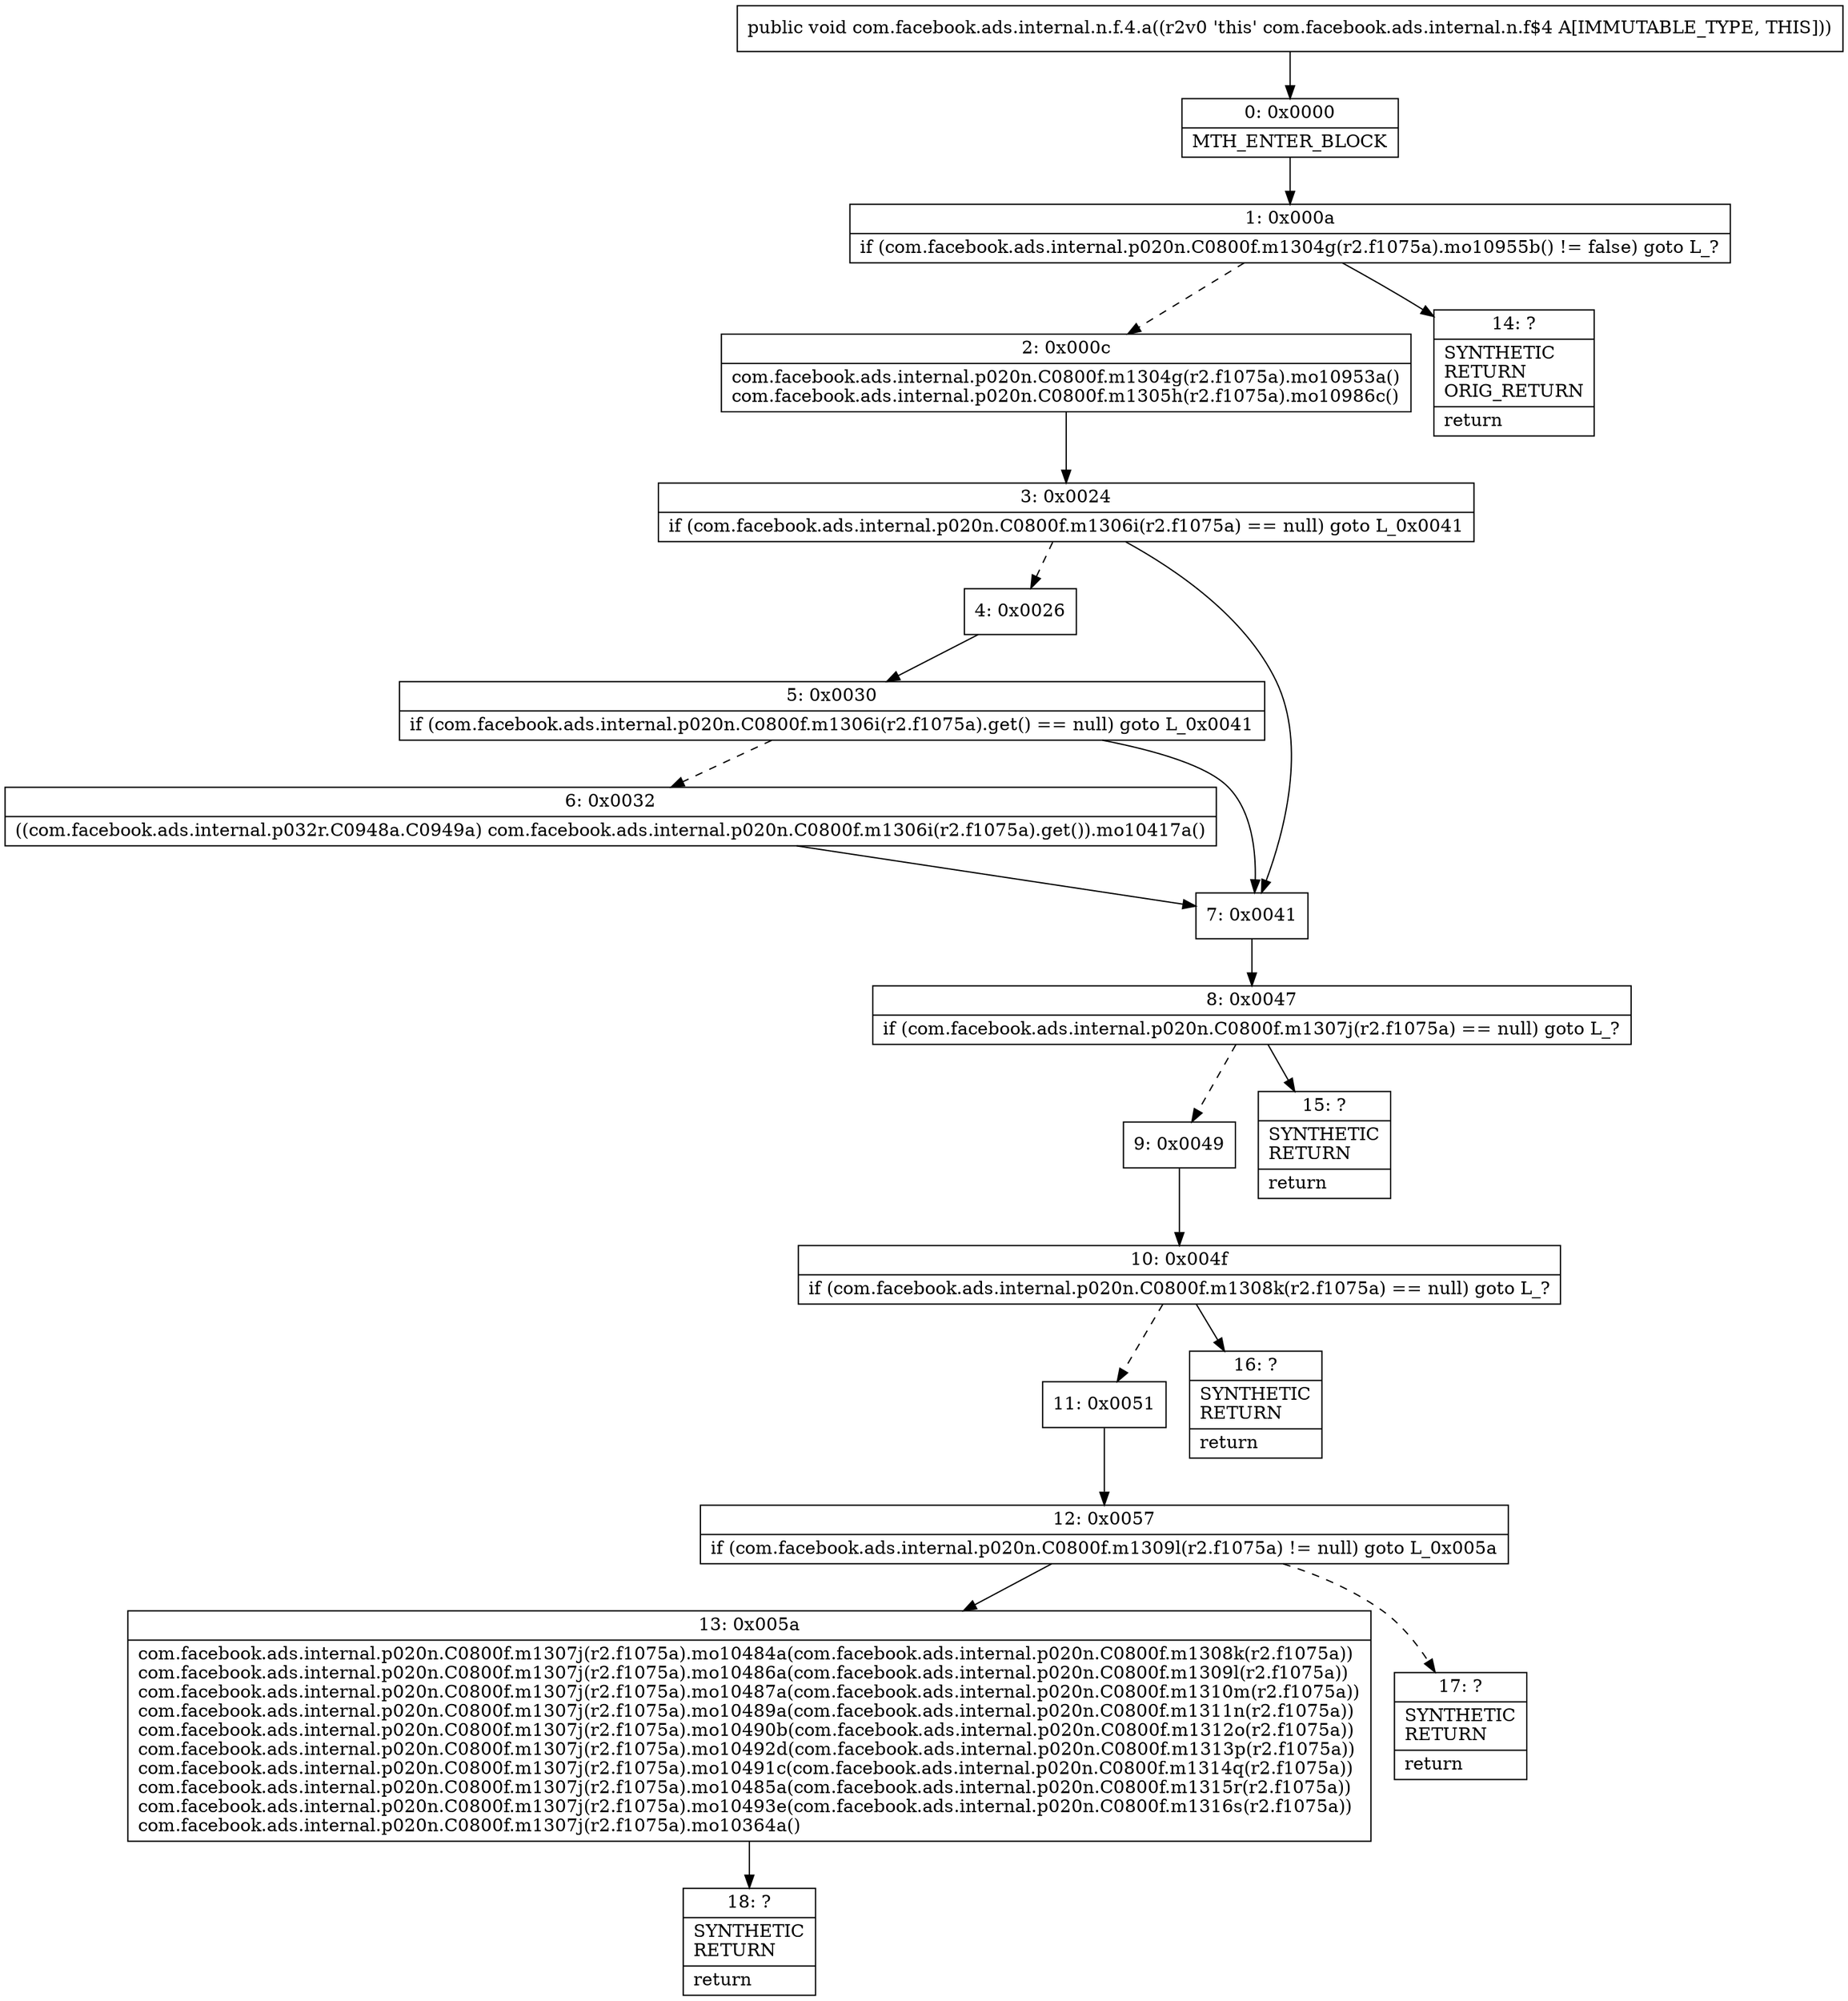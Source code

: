 digraph "CFG forcom.facebook.ads.internal.n.f.4.a()V" {
Node_0 [shape=record,label="{0\:\ 0x0000|MTH_ENTER_BLOCK\l}"];
Node_1 [shape=record,label="{1\:\ 0x000a|if (com.facebook.ads.internal.p020n.C0800f.m1304g(r2.f1075a).mo10955b() != false) goto L_?\l}"];
Node_2 [shape=record,label="{2\:\ 0x000c|com.facebook.ads.internal.p020n.C0800f.m1304g(r2.f1075a).mo10953a()\lcom.facebook.ads.internal.p020n.C0800f.m1305h(r2.f1075a).mo10986c()\l}"];
Node_3 [shape=record,label="{3\:\ 0x0024|if (com.facebook.ads.internal.p020n.C0800f.m1306i(r2.f1075a) == null) goto L_0x0041\l}"];
Node_4 [shape=record,label="{4\:\ 0x0026}"];
Node_5 [shape=record,label="{5\:\ 0x0030|if (com.facebook.ads.internal.p020n.C0800f.m1306i(r2.f1075a).get() == null) goto L_0x0041\l}"];
Node_6 [shape=record,label="{6\:\ 0x0032|((com.facebook.ads.internal.p032r.C0948a.C0949a) com.facebook.ads.internal.p020n.C0800f.m1306i(r2.f1075a).get()).mo10417a()\l}"];
Node_7 [shape=record,label="{7\:\ 0x0041}"];
Node_8 [shape=record,label="{8\:\ 0x0047|if (com.facebook.ads.internal.p020n.C0800f.m1307j(r2.f1075a) == null) goto L_?\l}"];
Node_9 [shape=record,label="{9\:\ 0x0049}"];
Node_10 [shape=record,label="{10\:\ 0x004f|if (com.facebook.ads.internal.p020n.C0800f.m1308k(r2.f1075a) == null) goto L_?\l}"];
Node_11 [shape=record,label="{11\:\ 0x0051}"];
Node_12 [shape=record,label="{12\:\ 0x0057|if (com.facebook.ads.internal.p020n.C0800f.m1309l(r2.f1075a) != null) goto L_0x005a\l}"];
Node_13 [shape=record,label="{13\:\ 0x005a|com.facebook.ads.internal.p020n.C0800f.m1307j(r2.f1075a).mo10484a(com.facebook.ads.internal.p020n.C0800f.m1308k(r2.f1075a))\lcom.facebook.ads.internal.p020n.C0800f.m1307j(r2.f1075a).mo10486a(com.facebook.ads.internal.p020n.C0800f.m1309l(r2.f1075a))\lcom.facebook.ads.internal.p020n.C0800f.m1307j(r2.f1075a).mo10487a(com.facebook.ads.internal.p020n.C0800f.m1310m(r2.f1075a))\lcom.facebook.ads.internal.p020n.C0800f.m1307j(r2.f1075a).mo10489a(com.facebook.ads.internal.p020n.C0800f.m1311n(r2.f1075a))\lcom.facebook.ads.internal.p020n.C0800f.m1307j(r2.f1075a).mo10490b(com.facebook.ads.internal.p020n.C0800f.m1312o(r2.f1075a))\lcom.facebook.ads.internal.p020n.C0800f.m1307j(r2.f1075a).mo10492d(com.facebook.ads.internal.p020n.C0800f.m1313p(r2.f1075a))\lcom.facebook.ads.internal.p020n.C0800f.m1307j(r2.f1075a).mo10491c(com.facebook.ads.internal.p020n.C0800f.m1314q(r2.f1075a))\lcom.facebook.ads.internal.p020n.C0800f.m1307j(r2.f1075a).mo10485a(com.facebook.ads.internal.p020n.C0800f.m1315r(r2.f1075a))\lcom.facebook.ads.internal.p020n.C0800f.m1307j(r2.f1075a).mo10493e(com.facebook.ads.internal.p020n.C0800f.m1316s(r2.f1075a))\lcom.facebook.ads.internal.p020n.C0800f.m1307j(r2.f1075a).mo10364a()\l}"];
Node_14 [shape=record,label="{14\:\ ?|SYNTHETIC\lRETURN\lORIG_RETURN\l|return\l}"];
Node_15 [shape=record,label="{15\:\ ?|SYNTHETIC\lRETURN\l|return\l}"];
Node_16 [shape=record,label="{16\:\ ?|SYNTHETIC\lRETURN\l|return\l}"];
Node_17 [shape=record,label="{17\:\ ?|SYNTHETIC\lRETURN\l|return\l}"];
Node_18 [shape=record,label="{18\:\ ?|SYNTHETIC\lRETURN\l|return\l}"];
MethodNode[shape=record,label="{public void com.facebook.ads.internal.n.f.4.a((r2v0 'this' com.facebook.ads.internal.n.f$4 A[IMMUTABLE_TYPE, THIS])) }"];
MethodNode -> Node_0;
Node_0 -> Node_1;
Node_1 -> Node_2[style=dashed];
Node_1 -> Node_14;
Node_2 -> Node_3;
Node_3 -> Node_4[style=dashed];
Node_3 -> Node_7;
Node_4 -> Node_5;
Node_5 -> Node_6[style=dashed];
Node_5 -> Node_7;
Node_6 -> Node_7;
Node_7 -> Node_8;
Node_8 -> Node_9[style=dashed];
Node_8 -> Node_15;
Node_9 -> Node_10;
Node_10 -> Node_11[style=dashed];
Node_10 -> Node_16;
Node_11 -> Node_12;
Node_12 -> Node_13;
Node_12 -> Node_17[style=dashed];
Node_13 -> Node_18;
}


